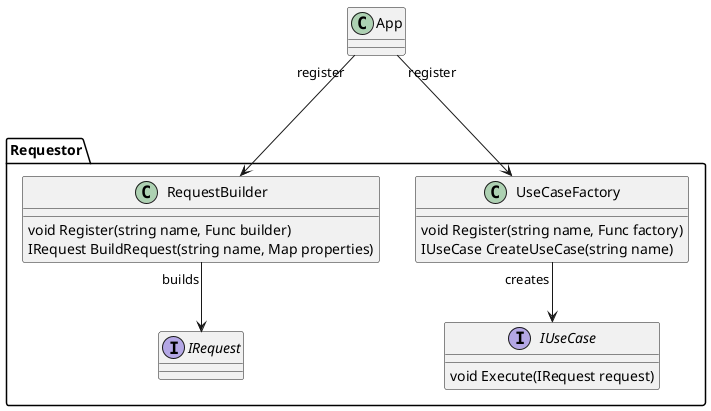 @startuml

class App

package "Requestor" {
    interface IRequest
    interface IUseCase {
        void Execute(IRequest request)
    }
    
    class RequestBuilder {
        void Register(string name, Func builder)
        IRequest BuildRequest(string name, Map properties)
    }
    
    class UseCaseFactory {
        void Register(string name, Func factory)
        IUseCase CreateUseCase(string name)
    }
    
    RequestBuilder "builds" --> IRequest
    UseCaseFactory "creates" --> IUseCase
}

App "register" ---> RequestBuilder
App "register" ---> UseCaseFactory

@enduml